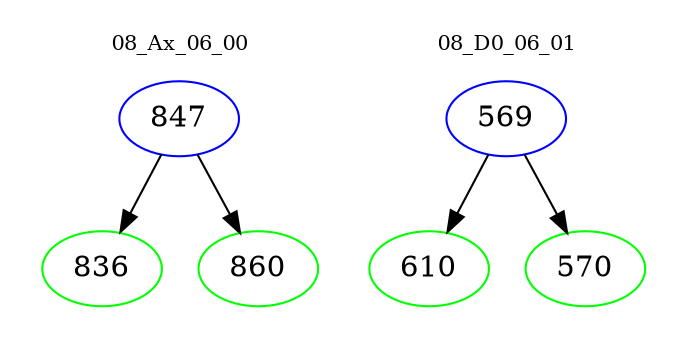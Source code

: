 digraph{
subgraph cluster_0 {
color = white
label = "08_Ax_06_00";
fontsize=10;
T0_847 [label="847", color="blue"]
T0_847 -> T0_836 [color="black"]
T0_836 [label="836", color="green"]
T0_847 -> T0_860 [color="black"]
T0_860 [label="860", color="green"]
}
subgraph cluster_1 {
color = white
label = "08_D0_06_01";
fontsize=10;
T1_569 [label="569", color="blue"]
T1_569 -> T1_610 [color="black"]
T1_610 [label="610", color="green"]
T1_569 -> T1_570 [color="black"]
T1_570 [label="570", color="green"]
}
}
